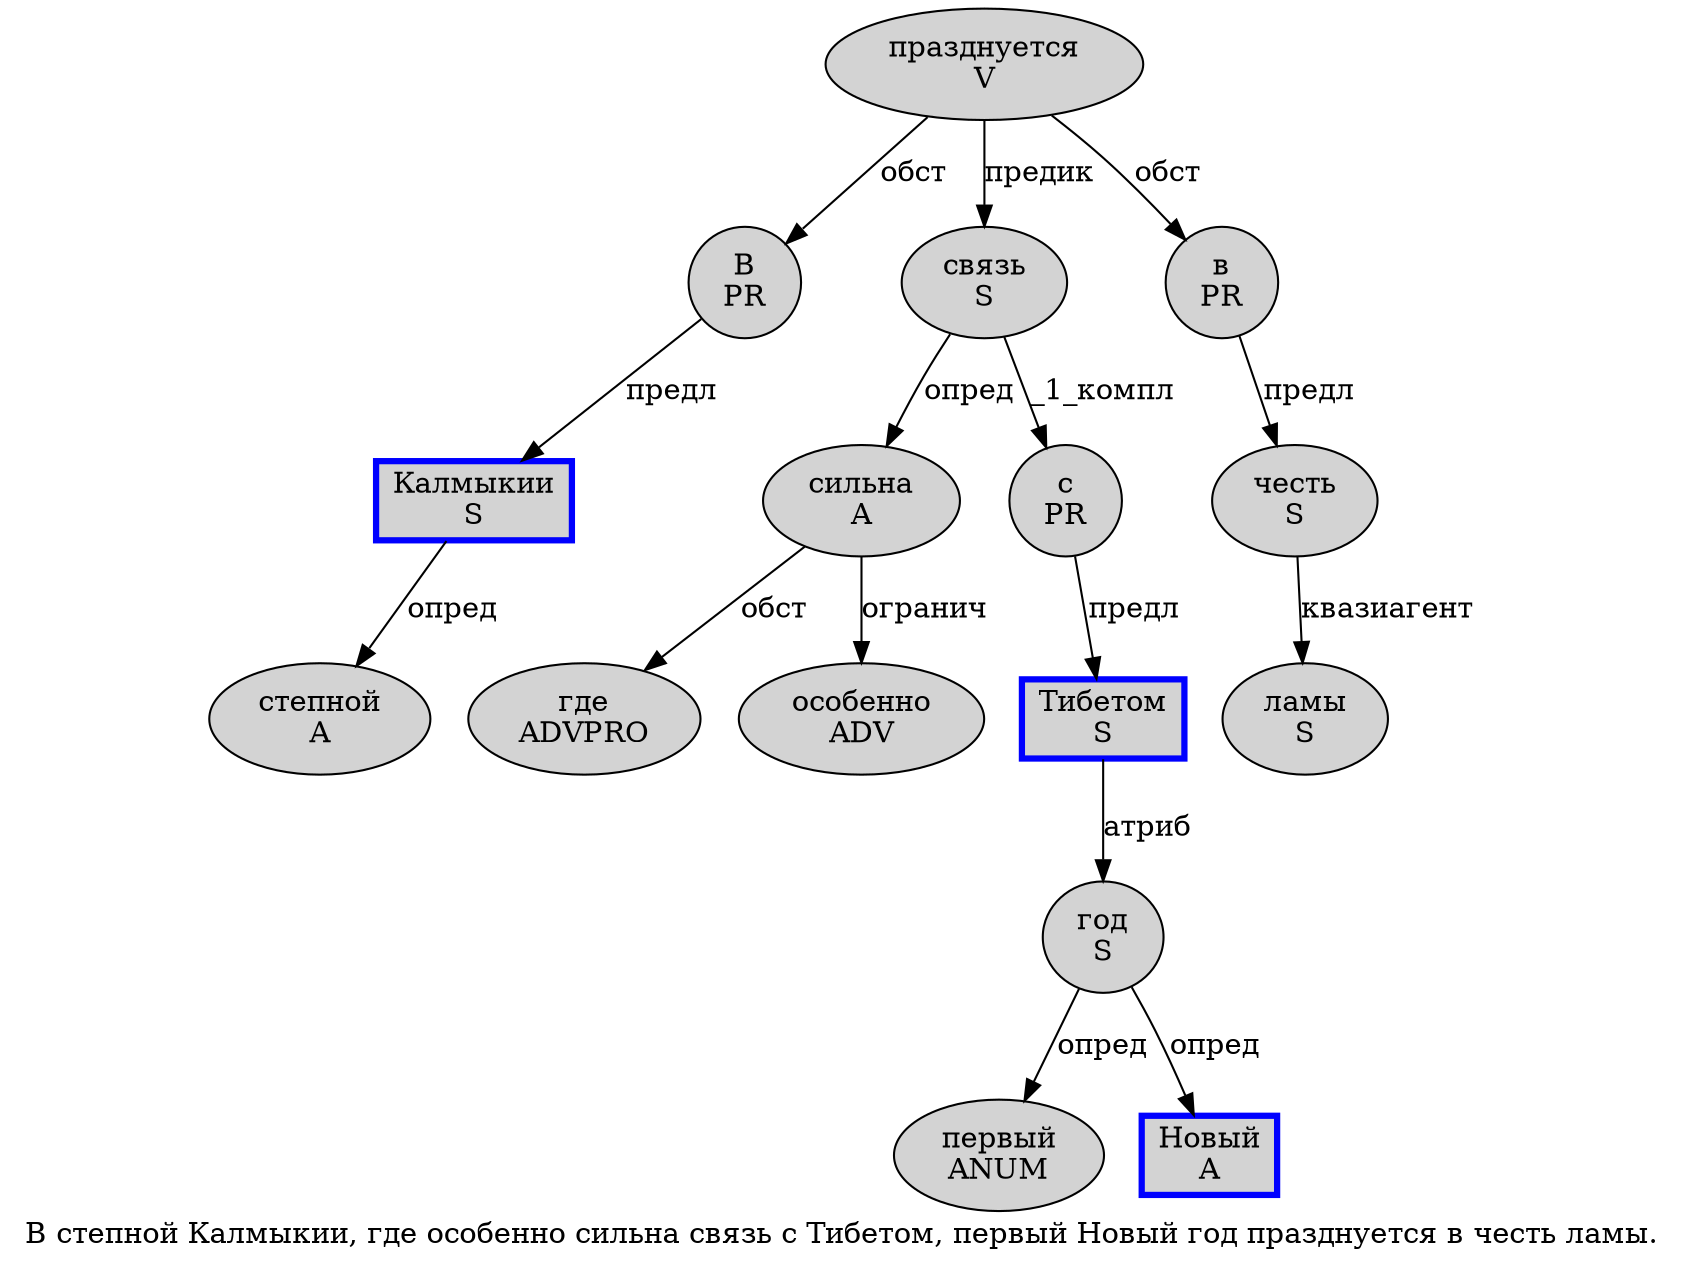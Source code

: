 digraph SENTENCE_1335 {
	graph [label="В степной Калмыкии, где особенно сильна связь с Тибетом, первый Новый год празднуется в честь ламы."]
	node [style=filled]
		0 [label="В
PR" color="" fillcolor=lightgray penwidth=1 shape=ellipse]
		1 [label="степной
A" color="" fillcolor=lightgray penwidth=1 shape=ellipse]
		2 [label="Калмыкии
S" color=blue fillcolor=lightgray penwidth=3 shape=box]
		4 [label="где
ADVPRO" color="" fillcolor=lightgray penwidth=1 shape=ellipse]
		5 [label="особенно
ADV" color="" fillcolor=lightgray penwidth=1 shape=ellipse]
		6 [label="сильна
A" color="" fillcolor=lightgray penwidth=1 shape=ellipse]
		7 [label="связь
S" color="" fillcolor=lightgray penwidth=1 shape=ellipse]
		8 [label="с
PR" color="" fillcolor=lightgray penwidth=1 shape=ellipse]
		9 [label="Тибетом
S" color=blue fillcolor=lightgray penwidth=3 shape=box]
		11 [label="первый
ANUM" color="" fillcolor=lightgray penwidth=1 shape=ellipse]
		12 [label="Новый
A" color=blue fillcolor=lightgray penwidth=3 shape=box]
		13 [label="год
S" color="" fillcolor=lightgray penwidth=1 shape=ellipse]
		14 [label="празднуется
V" color="" fillcolor=lightgray penwidth=1 shape=ellipse]
		15 [label="в
PR" color="" fillcolor=lightgray penwidth=1 shape=ellipse]
		16 [label="честь
S" color="" fillcolor=lightgray penwidth=1 shape=ellipse]
		17 [label="ламы
S" color="" fillcolor=lightgray penwidth=1 shape=ellipse]
			9 -> 13 [label="атриб"]
			6 -> 4 [label="обст"]
			6 -> 5 [label="огранич"]
			13 -> 11 [label="опред"]
			13 -> 12 [label="опред"]
			2 -> 1 [label="опред"]
			14 -> 0 [label="обст"]
			14 -> 7 [label="предик"]
			14 -> 15 [label="обст"]
			16 -> 17 [label="квазиагент"]
			8 -> 9 [label="предл"]
			0 -> 2 [label="предл"]
			15 -> 16 [label="предл"]
			7 -> 6 [label="опред"]
			7 -> 8 [label="_1_компл"]
}